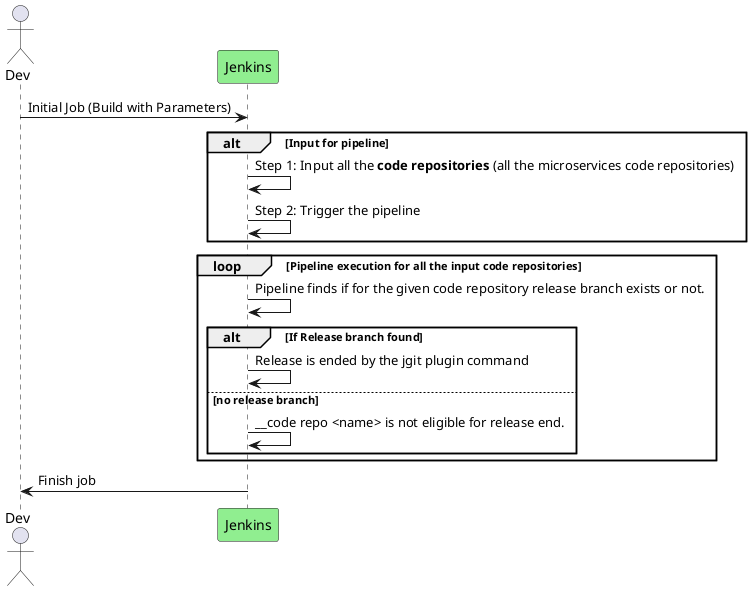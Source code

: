@startuml
actor "Dev" as dev
participant "Jenkins" as jenkin #lightgreen

dev -> jenkin : Initial Job (Build with Parameters)


alt Input for pipeline
jenkin -> jenkin: Step 1: Input all the **code repositories** (all the microservices code repositories)
jenkin -> jenkin: Step 2: Trigger the pipeline
end

loop Pipeline execution for all the input code repositories
    jenkin -> jenkin: Pipeline finds if for the given code repository release branch exists or not.
    alt If Release branch found
       jenkin -> jenkin: Release is ended by the jgit plugin command

    else no release branch
        jenkin -> jenkin: __code repo <name> is not eligible for release end.
    end
end
jenkin -> dev: Finish job
@enduml
